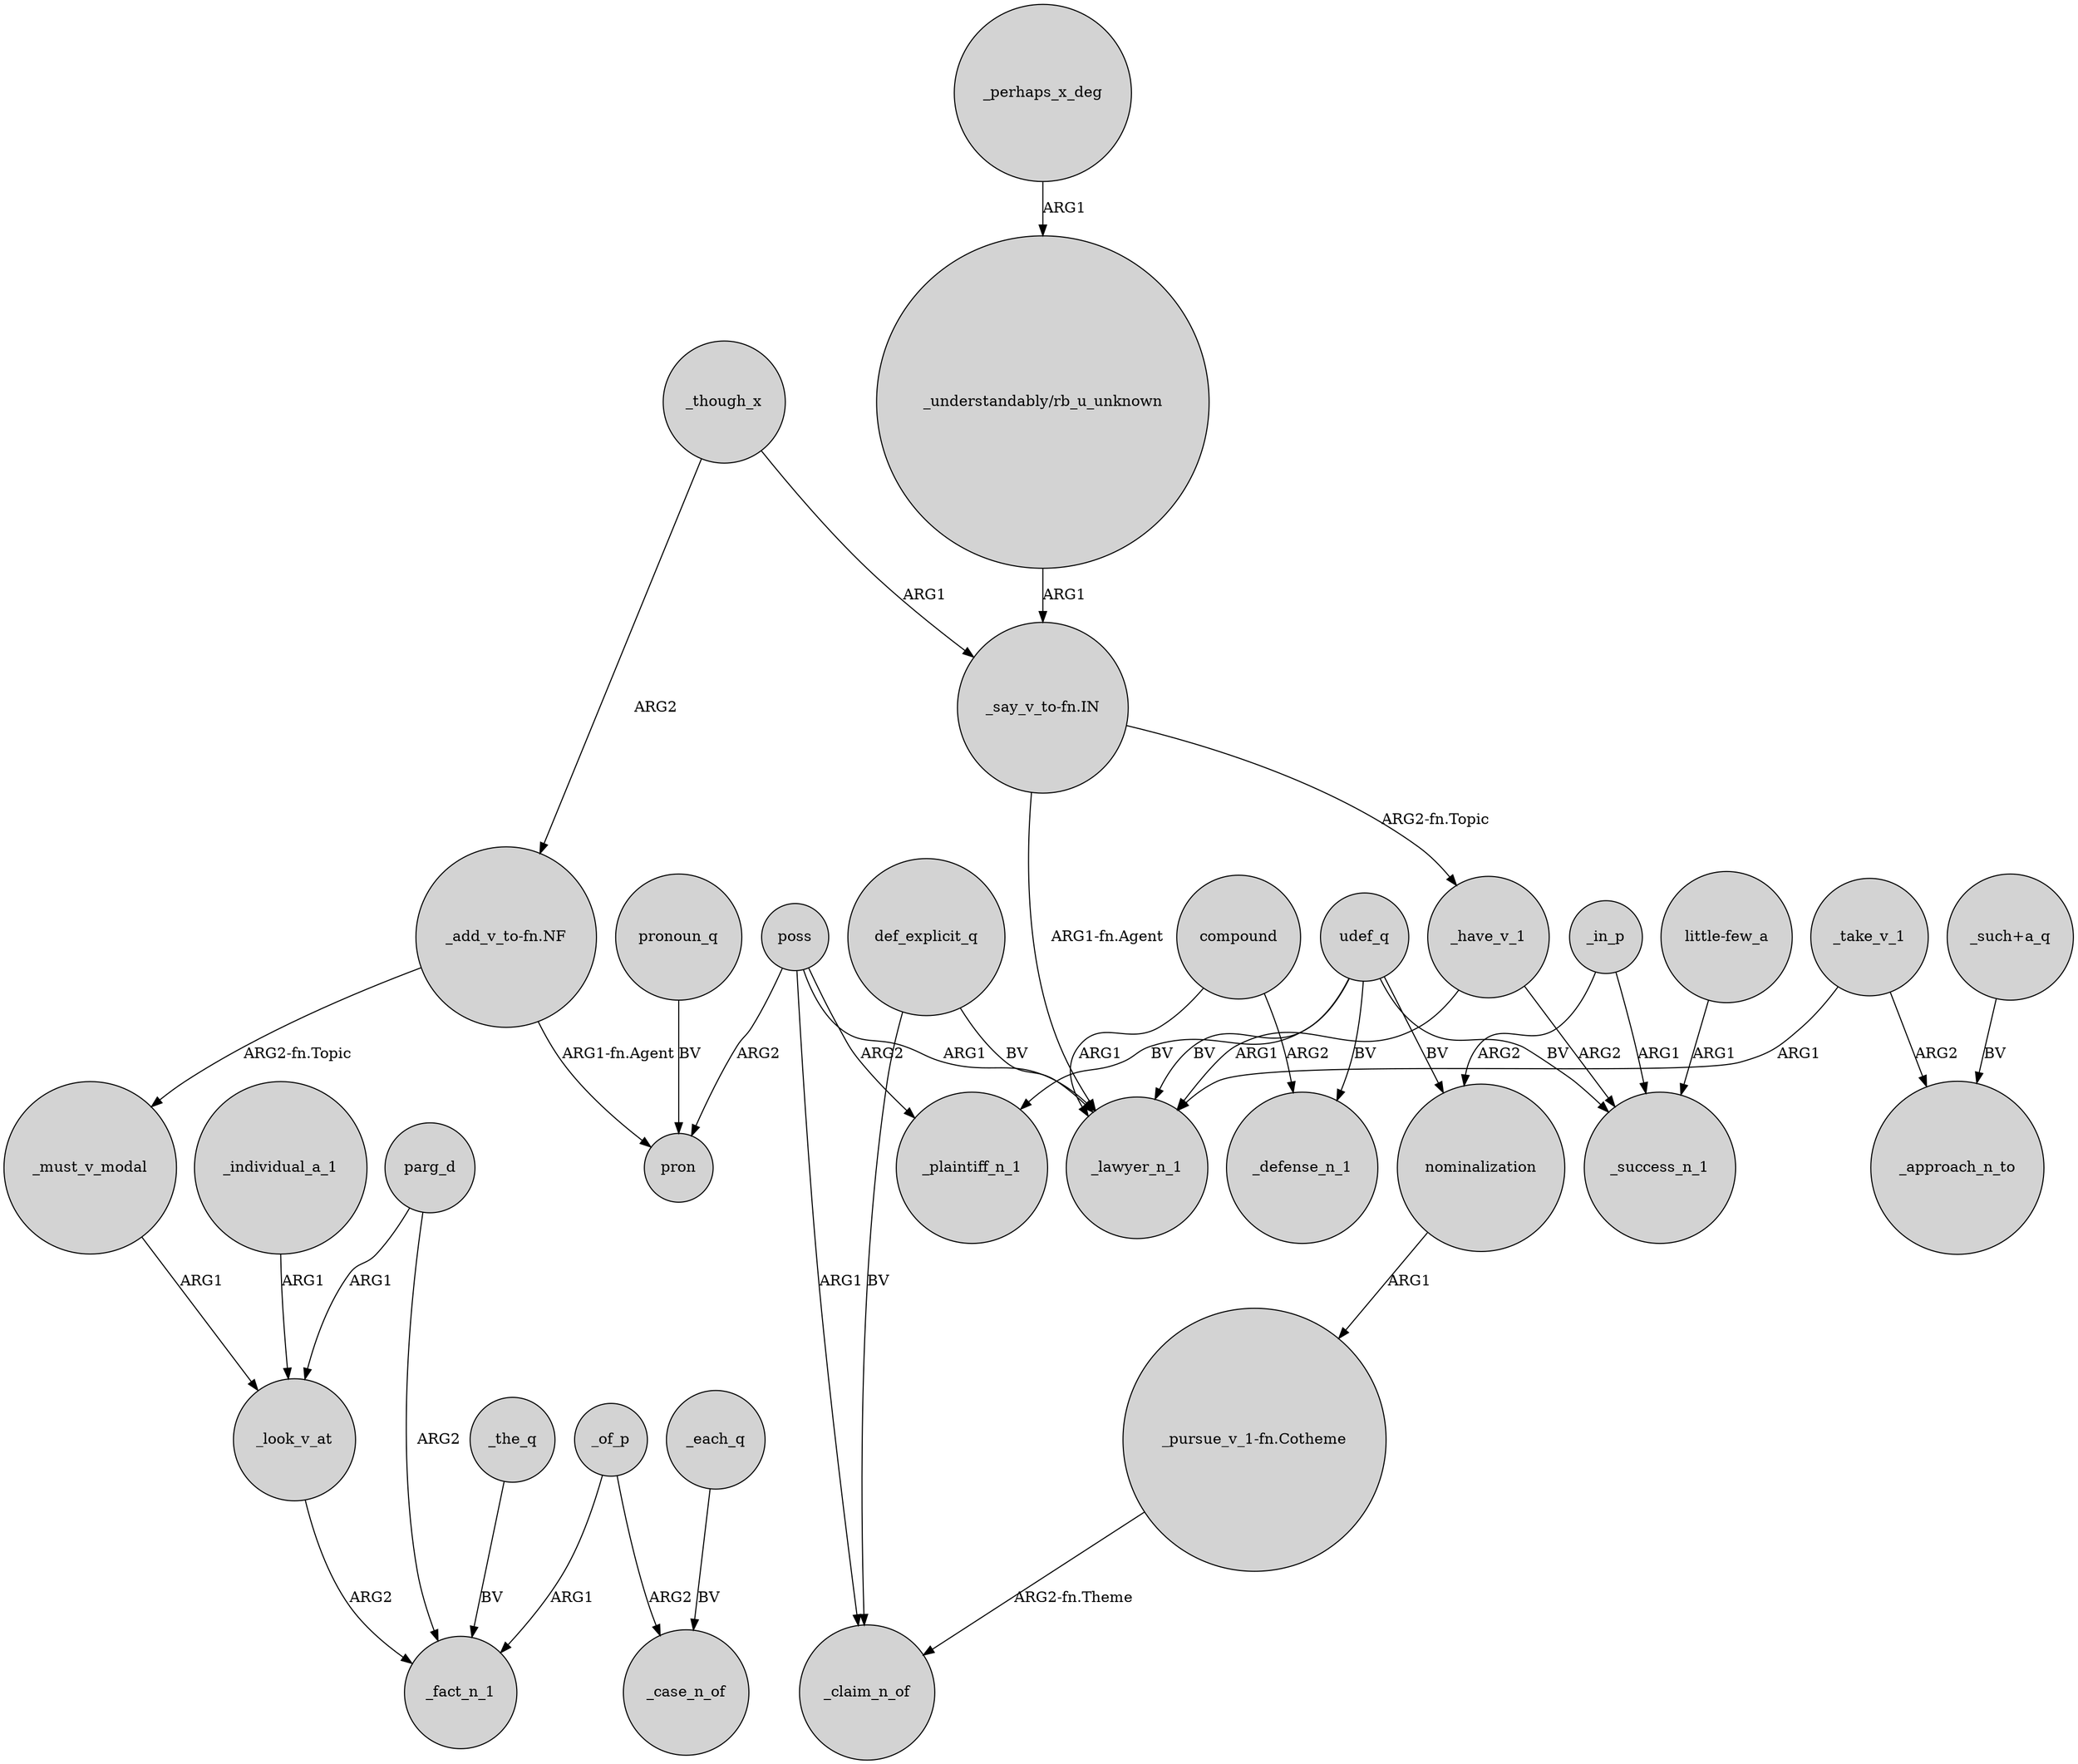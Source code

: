 digraph {
	node [shape=circle style=filled]
	"_add_v_to-fn.NF" -> _must_v_modal [label="ARG2-fn.Topic"]
	def_explicit_q -> _lawyer_n_1 [label=BV]
	nominalization -> "_pursue_v_1-fn.Cotheme" [label=ARG1]
	_each_q -> _case_n_of [label=BV]
	_must_v_modal -> _look_v_at [label=ARG1]
	poss -> pron [label=ARG2]
	compound -> _lawyer_n_1 [label=ARG1]
	_perhaps_x_deg -> "_understandably/rb_u_unknown" [label=ARG1]
	"_say_v_to-fn.IN" -> _lawyer_n_1 [label="ARG1-fn.Agent"]
	_in_p -> _success_n_1 [label=ARG1]
	"_say_v_to-fn.IN" -> _have_v_1 [label="ARG2-fn.Topic"]
	compound -> _defense_n_1 [label=ARG2]
	_look_v_at -> _fact_n_1 [label=ARG2]
	"little-few_a" -> _success_n_1 [label=ARG1]
	_of_p -> _case_n_of [label=ARG2]
	udef_q -> _success_n_1 [label=BV]
	"_pursue_v_1-fn.Cotheme" -> _claim_n_of [label="ARG2-fn.Theme"]
	pronoun_q -> pron [label=BV]
	udef_q -> _plaintiff_n_1 [label=BV]
	udef_q -> _defense_n_1 [label=BV]
	parg_d -> _look_v_at [label=ARG1]
	poss -> _claim_n_of [label=ARG1]
	"_understandably/rb_u_unknown" -> "_say_v_to-fn.IN" [label=ARG1]
	_have_v_1 -> _success_n_1 [label=ARG2]
	"_such+a_q" -> _approach_n_to [label=BV]
	_though_x -> "_say_v_to-fn.IN" [label=ARG1]
	udef_q -> _lawyer_n_1 [label=BV]
	_of_p -> _fact_n_1 [label=ARG1]
	_though_x -> "_add_v_to-fn.NF" [label=ARG2]
	_take_v_1 -> _lawyer_n_1 [label=ARG1]
	udef_q -> nominalization [label=BV]
	def_explicit_q -> _claim_n_of [label=BV]
	"_add_v_to-fn.NF" -> pron [label="ARG1-fn.Agent"]
	_the_q -> _fact_n_1 [label=BV]
	_take_v_1 -> _approach_n_to [label=ARG2]
	_individual_a_1 -> _look_v_at [label=ARG1]
	parg_d -> _fact_n_1 [label=ARG2]
	_have_v_1 -> _lawyer_n_1 [label=ARG1]
	poss -> _plaintiff_n_1 [label=ARG2]
	_in_p -> nominalization [label=ARG2]
	poss -> _lawyer_n_1 [label=ARG1]
}
